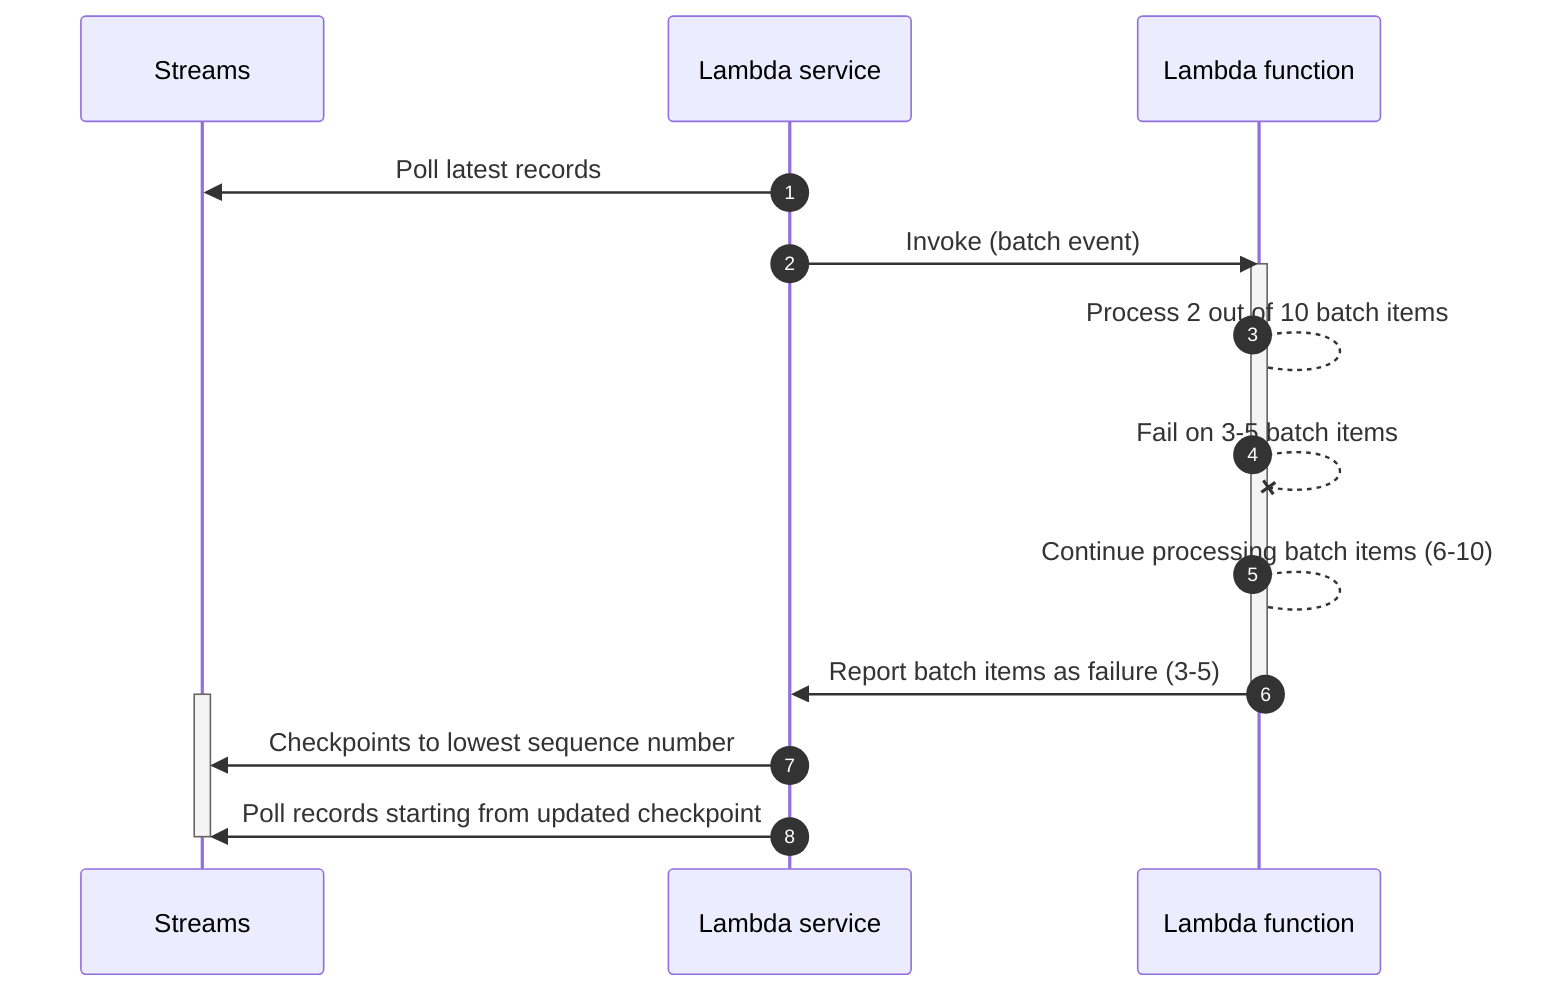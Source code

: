 sequenceDiagram
    autonumber
    participant Streams
    participant Lambda service
    participant Lambda function
    Lambda service->>Streams: Poll latest records
    Lambda service->>Lambda function: Invoke (batch event)
    activate Lambda function
    Lambda function-->Lambda function: Process 2 out of 10 batch items
    Lambda function--xLambda function: Fail on 3-5 batch items
    Lambda function-->Lambda function: Continue processing batch items (6-10)
    Lambda function->>Lambda service: Report batch items as failure (3-5)
    deactivate Lambda function
    activate Streams
    Lambda service->>Streams: Checkpoints to lowest sequence number
    Lambda service->>Streams: Poll records starting from updated checkpoint
    deactivate Streams
